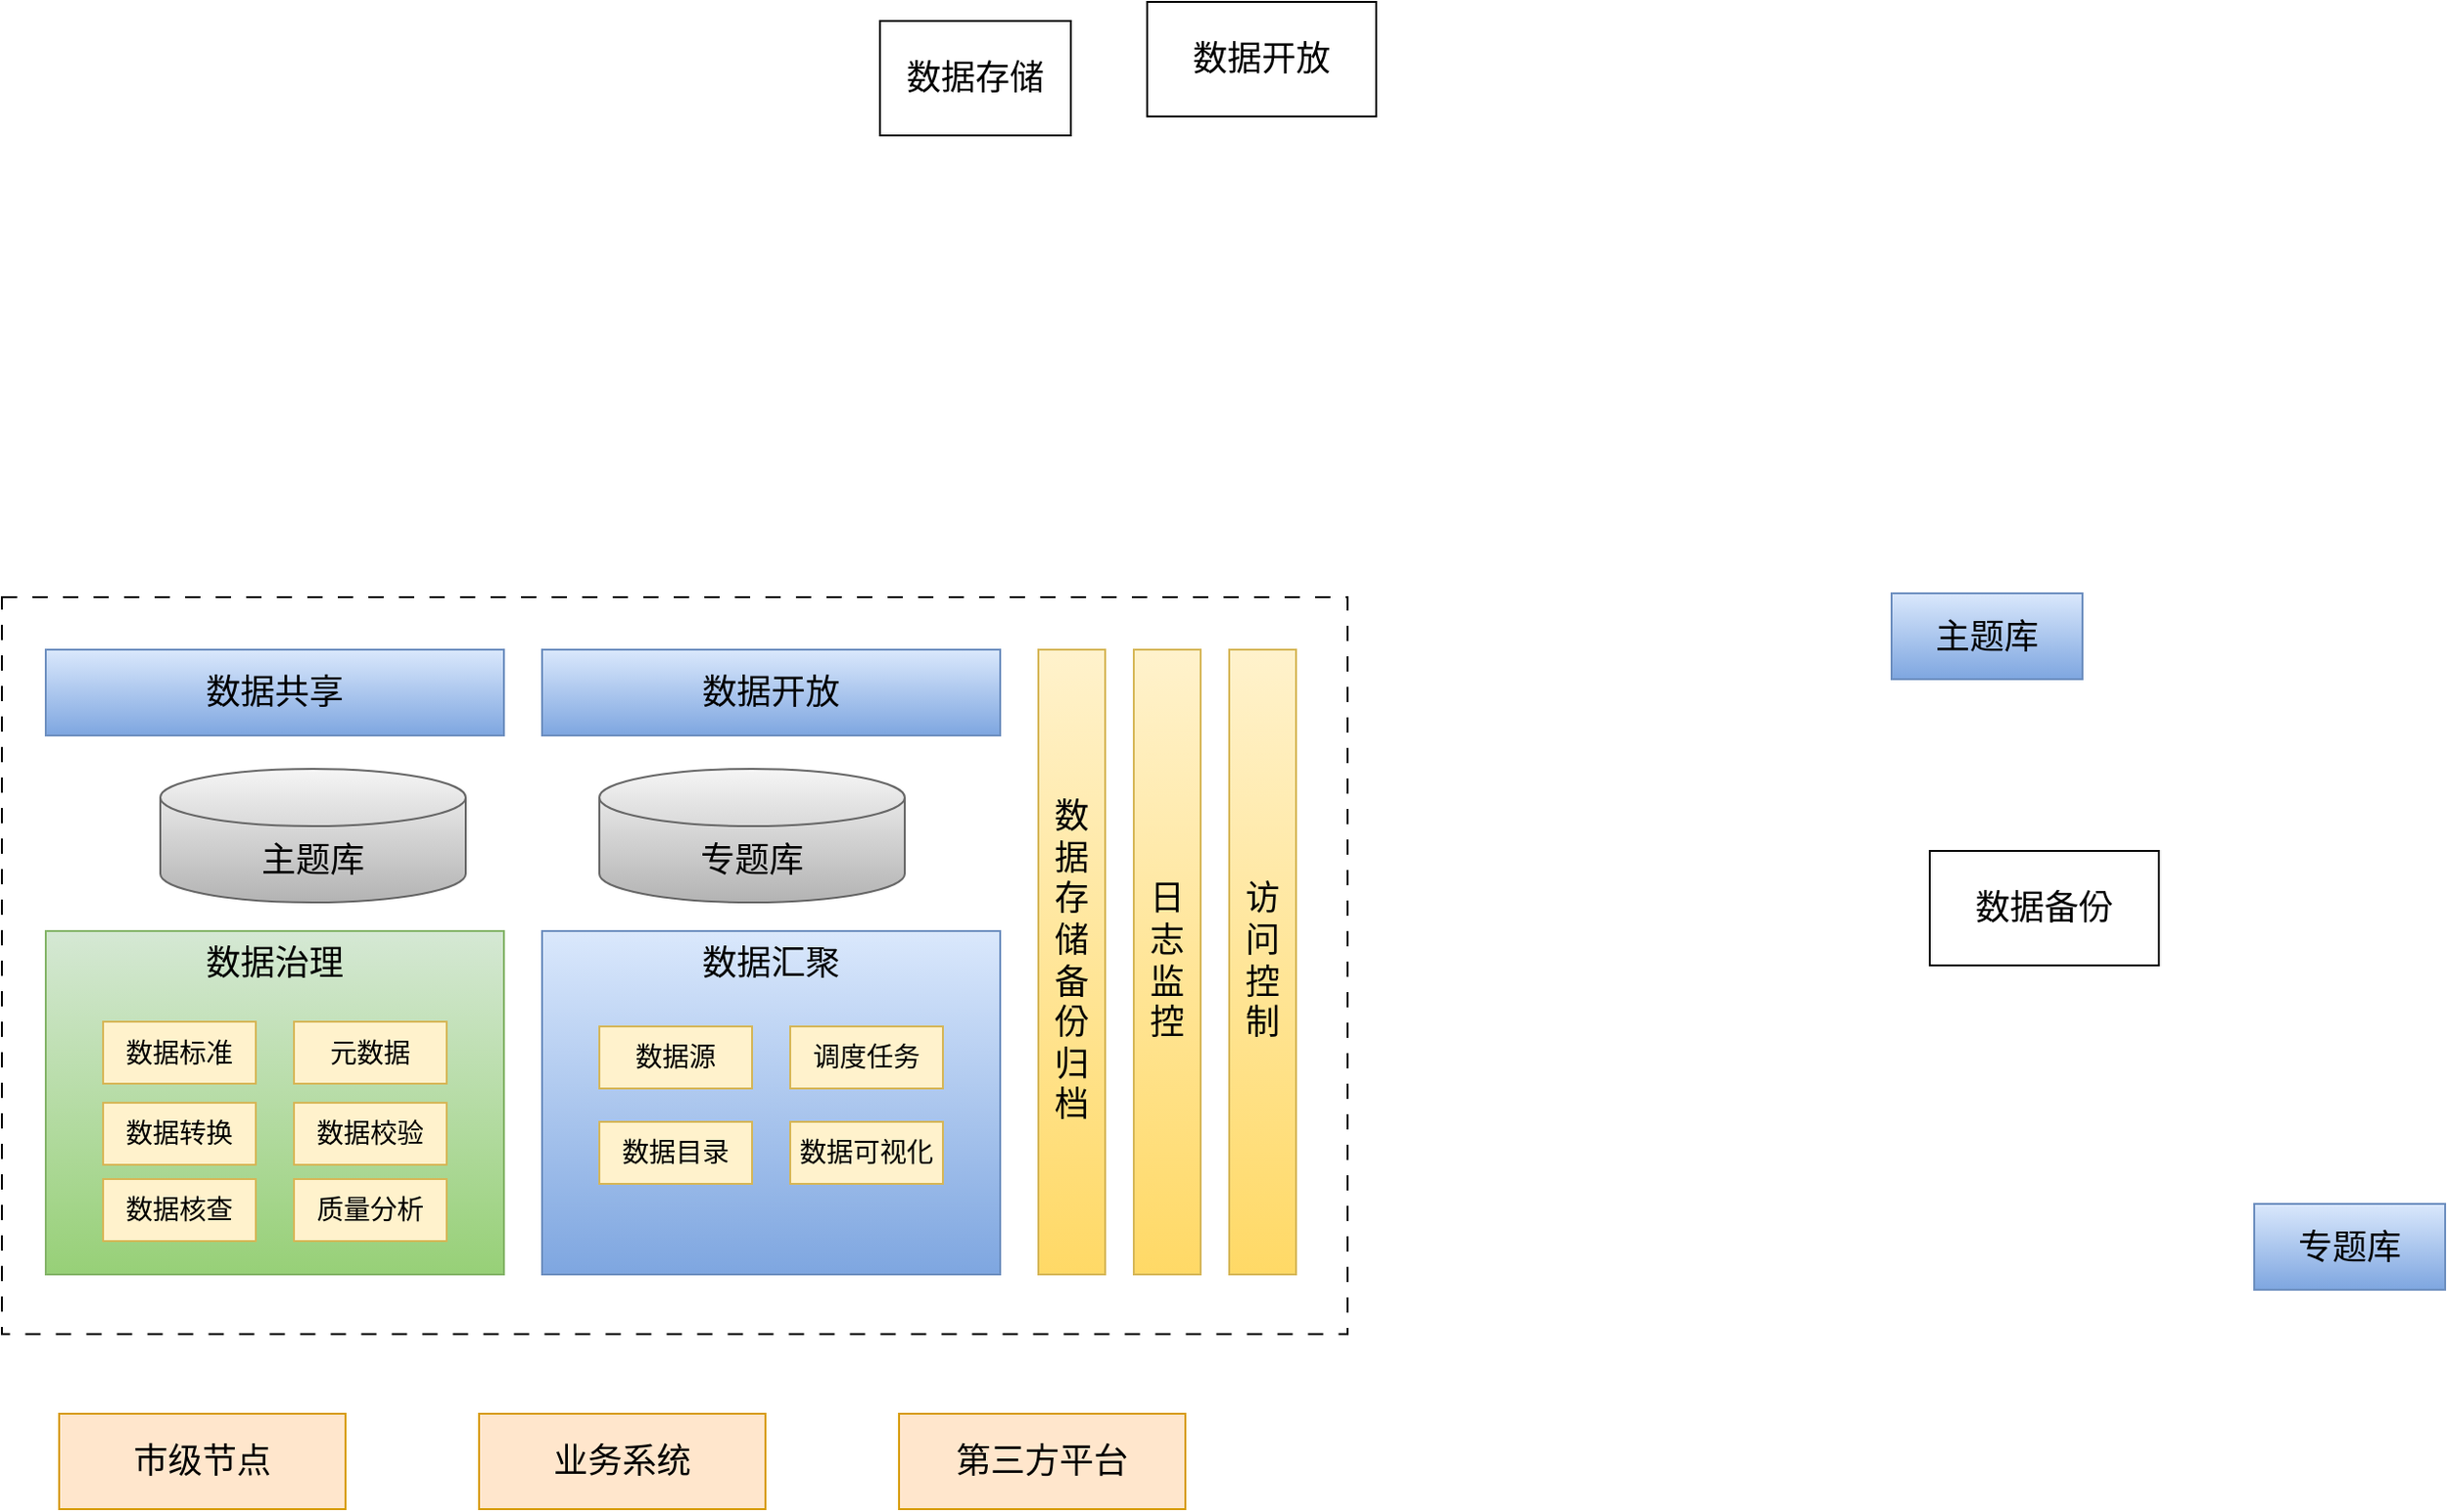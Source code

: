 <mxfile version="22.1.15" type="github">
  <diagram name="第 1 页" id="P0yK9BxI82mzCVYBc7bW">
    <mxGraphModel dx="2247" dy="758" grid="1" gridSize="10" guides="1" tooltips="1" connect="1" arrows="1" fold="1" page="1" pageScale="1" pageWidth="827" pageHeight="1169" math="0" shadow="0">
      <root>
        <mxCell id="0" />
        <mxCell id="1" parent="0" />
        <mxCell id="cJXVrUPONO5RYP6DDQ6k-2" value="数据开放" style="rounded=0;whiteSpace=wrap;html=1;fontSize=18;" vertex="1" parent="1">
          <mxGeometry x="320" y="140" width="120" height="60" as="geometry" />
        </mxCell>
        <mxCell id="cJXVrUPONO5RYP6DDQ6k-3" value="数据存储" style="rounded=0;whiteSpace=wrap;html=1;fontSize=18;" vertex="1" parent="1">
          <mxGeometry x="180" y="150" width="100" height="60" as="geometry" />
        </mxCell>
        <mxCell id="cJXVrUPONO5RYP6DDQ6k-4" value="市级节点" style="rounded=0;whiteSpace=wrap;html=1;fontSize=18;fillColor=#ffe6cc;strokeColor=#d79b00;" vertex="1" parent="1">
          <mxGeometry x="-250" y="880" width="150" height="50" as="geometry" />
        </mxCell>
        <mxCell id="cJXVrUPONO5RYP6DDQ6k-5" value="数据备份" style="rounded=0;whiteSpace=wrap;html=1;fontSize=18;" vertex="1" parent="1">
          <mxGeometry x="730" y="585" width="120" height="60" as="geometry" />
        </mxCell>
        <mxCell id="cJXVrUPONO5RYP6DDQ6k-8" value="主题库" style="rounded=0;whiteSpace=wrap;html=1;fillColor=#dae8fc;strokeColor=#6c8ebf;gradientColor=#7ea6e0;fontSize=18;" vertex="1" parent="1">
          <mxGeometry x="710" y="450" width="100" height="45" as="geometry" />
        </mxCell>
        <mxCell id="cJXVrUPONO5RYP6DDQ6k-12" value="专题库" style="rounded=0;whiteSpace=wrap;html=1;fillColor=#dae8fc;strokeColor=#6c8ebf;gradientColor=#7ea6e0;fontSize=18;" vertex="1" parent="1">
          <mxGeometry x="900" y="770" width="100" height="45" as="geometry" />
        </mxCell>
        <mxCell id="cJXVrUPONO5RYP6DDQ6k-40" value="" style="group" vertex="1" connectable="0" parent="1">
          <mxGeometry x="-280" y="452" width="705" height="386.25" as="geometry" />
        </mxCell>
        <mxCell id="cJXVrUPONO5RYP6DDQ6k-11" value="" style="rounded=0;whiteSpace=wrap;html=1;fontSize=18;dashed=1;dashPattern=8 8;" vertex="1" parent="cJXVrUPONO5RYP6DDQ6k-40">
          <mxGeometry width="705" height="386.25" as="geometry" />
        </mxCell>
        <mxCell id="cJXVrUPONO5RYP6DDQ6k-6" value="日志监控" style="rounded=0;whiteSpace=wrap;html=1;fillColor=#fff2cc;strokeColor=#d6b656;gradientColor=#ffd966;fontSize=18;textDirection=rtl;" vertex="1" parent="cJXVrUPONO5RYP6DDQ6k-40">
          <mxGeometry x="593" y="27.5" width="35" height="327.5" as="geometry" />
        </mxCell>
        <mxCell id="cJXVrUPONO5RYP6DDQ6k-9" value="数据共享" style="rounded=0;whiteSpace=wrap;html=1;fillColor=#dae8fc;strokeColor=#6c8ebf;gradientColor=#7ea6e0;fontSize=18;" vertex="1" parent="cJXVrUPONO5RYP6DDQ6k-40">
          <mxGeometry x="23" y="27.5" width="240" height="45" as="geometry" />
        </mxCell>
        <mxCell id="cJXVrUPONO5RYP6DDQ6k-13" value="数据开放" style="rounded=0;whiteSpace=wrap;html=1;fillColor=#dae8fc;strokeColor=#6c8ebf;gradientColor=#7ea6e0;fontSize=18;" vertex="1" parent="cJXVrUPONO5RYP6DDQ6k-40">
          <mxGeometry x="283" y="27.5" width="240" height="45" as="geometry" />
        </mxCell>
        <mxCell id="cJXVrUPONO5RYP6DDQ6k-14" value="访&lt;br&gt;问&lt;br&gt;控&lt;br&gt;制" style="rounded=0;whiteSpace=wrap;html=1;fillColor=#fff2cc;strokeColor=#d6b656;gradientColor=#ffd966;horizontal=1;fontSize=18;" vertex="1" parent="cJXVrUPONO5RYP6DDQ6k-40">
          <mxGeometry x="643" y="27.5" width="35" height="327.5" as="geometry" />
        </mxCell>
        <mxCell id="cJXVrUPONO5RYP6DDQ6k-15" value="数&lt;br&gt;据&lt;br&gt;存&lt;br&gt;储&lt;br&gt;备&lt;br&gt;份&lt;br&gt;归&lt;br&gt;档" style="rounded=0;whiteSpace=wrap;html=1;fillColor=#fff2cc;strokeColor=#d6b656;gradientColor=#ffd966;fontSize=18;" vertex="1" parent="cJXVrUPONO5RYP6DDQ6k-40">
          <mxGeometry x="543" y="27.5" width="35" height="327.5" as="geometry" />
        </mxCell>
        <mxCell id="cJXVrUPONO5RYP6DDQ6k-22" value="" style="group" vertex="1" connectable="0" parent="cJXVrUPONO5RYP6DDQ6k-40">
          <mxGeometry x="23" y="175" width="240" height="180" as="geometry" />
        </mxCell>
        <mxCell id="cJXVrUPONO5RYP6DDQ6k-7" value="数据治理" style="rounded=0;whiteSpace=wrap;html=1;fillColor=#d5e8d4;strokeColor=#82b366;gradientColor=#97d077;fontSize=18;verticalAlign=top;" vertex="1" parent="cJXVrUPONO5RYP6DDQ6k-22">
          <mxGeometry width="240" height="180" as="geometry" />
        </mxCell>
        <mxCell id="cJXVrUPONO5RYP6DDQ6k-16" value="数据标准" style="rounded=0;whiteSpace=wrap;html=1;fillColor=#fff2cc;strokeColor=#d6b656;fontSize=14;" vertex="1" parent="cJXVrUPONO5RYP6DDQ6k-22">
          <mxGeometry x="30" y="47.5" width="80" height="32.5" as="geometry" />
        </mxCell>
        <mxCell id="cJXVrUPONO5RYP6DDQ6k-17" value="元数据" style="rounded=0;whiteSpace=wrap;html=1;fillColor=#fff2cc;strokeColor=#d6b656;fontSize=14;" vertex="1" parent="cJXVrUPONO5RYP6DDQ6k-22">
          <mxGeometry x="130" y="47.5" width="80" height="32.5" as="geometry" />
        </mxCell>
        <mxCell id="cJXVrUPONO5RYP6DDQ6k-18" value="数据校验" style="rounded=0;whiteSpace=wrap;html=1;fillColor=#fff2cc;strokeColor=#d6b656;fontSize=14;" vertex="1" parent="cJXVrUPONO5RYP6DDQ6k-22">
          <mxGeometry x="130" y="90" width="80" height="32.5" as="geometry" />
        </mxCell>
        <mxCell id="cJXVrUPONO5RYP6DDQ6k-19" value="数据转换" style="rounded=0;whiteSpace=wrap;html=1;fillColor=#fff2cc;strokeColor=#d6b656;fontSize=14;" vertex="1" parent="cJXVrUPONO5RYP6DDQ6k-22">
          <mxGeometry x="30" y="90" width="80" height="32.5" as="geometry" />
        </mxCell>
        <mxCell id="cJXVrUPONO5RYP6DDQ6k-20" value="数据核查" style="rounded=0;whiteSpace=wrap;html=1;fillColor=#fff2cc;strokeColor=#d6b656;fontSize=14;" vertex="1" parent="cJXVrUPONO5RYP6DDQ6k-22">
          <mxGeometry x="30" y="130" width="80" height="32.5" as="geometry" />
        </mxCell>
        <mxCell id="cJXVrUPONO5RYP6DDQ6k-21" value="质量分析" style="rounded=0;whiteSpace=wrap;html=1;fillColor=#fff2cc;strokeColor=#d6b656;fontSize=14;" vertex="1" parent="cJXVrUPONO5RYP6DDQ6k-22">
          <mxGeometry x="130" y="130" width="80" height="32.5" as="geometry" />
        </mxCell>
        <mxCell id="cJXVrUPONO5RYP6DDQ6k-36" value="" style="group" vertex="1" connectable="0" parent="cJXVrUPONO5RYP6DDQ6k-40">
          <mxGeometry x="283" y="175" width="240" height="180" as="geometry" />
        </mxCell>
        <mxCell id="cJXVrUPONO5RYP6DDQ6k-1" value="数据汇聚" style="rounded=0;whiteSpace=wrap;html=1;fillColor=#dae8fc;strokeColor=#6c8ebf;gradientColor=#7ea6e0;fontSize=18;verticalAlign=top;" vertex="1" parent="cJXVrUPONO5RYP6DDQ6k-36">
          <mxGeometry width="240" height="180" as="geometry" />
        </mxCell>
        <mxCell id="cJXVrUPONO5RYP6DDQ6k-32" value="数据源" style="rounded=0;whiteSpace=wrap;html=1;fillColor=#fff2cc;strokeColor=#d6b656;fontSize=14;" vertex="1" parent="cJXVrUPONO5RYP6DDQ6k-36">
          <mxGeometry x="30" y="50" width="80" height="32.5" as="geometry" />
        </mxCell>
        <mxCell id="cJXVrUPONO5RYP6DDQ6k-33" value="调度任务" style="rounded=0;whiteSpace=wrap;html=1;fillColor=#fff2cc;strokeColor=#d6b656;fontSize=14;" vertex="1" parent="cJXVrUPONO5RYP6DDQ6k-36">
          <mxGeometry x="130" y="50" width="80" height="32.5" as="geometry" />
        </mxCell>
        <mxCell id="cJXVrUPONO5RYP6DDQ6k-34" value="数据目录" style="rounded=0;whiteSpace=wrap;html=1;fillColor=#fff2cc;strokeColor=#d6b656;fontSize=14;" vertex="1" parent="cJXVrUPONO5RYP6DDQ6k-36">
          <mxGeometry x="30" y="100" width="80" height="32.5" as="geometry" />
        </mxCell>
        <mxCell id="cJXVrUPONO5RYP6DDQ6k-35" value="数据可视化" style="rounded=0;whiteSpace=wrap;html=1;fillColor=#fff2cc;strokeColor=#d6b656;fontSize=14;" vertex="1" parent="cJXVrUPONO5RYP6DDQ6k-36">
          <mxGeometry x="130" y="100" width="80" height="32.5" as="geometry" />
        </mxCell>
        <mxCell id="cJXVrUPONO5RYP6DDQ6k-37" value="主题库" style="shape=cylinder3;whiteSpace=wrap;html=1;boundedLbl=1;backgroundOutline=1;size=15;fontSize=18;fillColor=#f5f5f5;gradientColor=#b3b3b3;strokeColor=#666666;" vertex="1" parent="cJXVrUPONO5RYP6DDQ6k-40">
          <mxGeometry x="83" y="90" width="160" height="70" as="geometry" />
        </mxCell>
        <mxCell id="cJXVrUPONO5RYP6DDQ6k-38" value="专题库" style="shape=cylinder3;whiteSpace=wrap;html=1;boundedLbl=1;backgroundOutline=1;size=15;fontSize=18;fillColor=#f5f5f5;gradientColor=#b3b3b3;strokeColor=#666666;" vertex="1" parent="cJXVrUPONO5RYP6DDQ6k-40">
          <mxGeometry x="313" y="90" width="160" height="70" as="geometry" />
        </mxCell>
        <mxCell id="cJXVrUPONO5RYP6DDQ6k-41" value="业务系统" style="rounded=0;whiteSpace=wrap;html=1;fontSize=18;fillColor=#ffe6cc;strokeColor=#d79b00;" vertex="1" parent="1">
          <mxGeometry x="-30" y="880" width="150" height="50" as="geometry" />
        </mxCell>
        <mxCell id="cJXVrUPONO5RYP6DDQ6k-42" value="第三方平台" style="rounded=0;whiteSpace=wrap;html=1;fontSize=18;fillColor=#ffe6cc;strokeColor=#d79b00;" vertex="1" parent="1">
          <mxGeometry x="190" y="880" width="150" height="50" as="geometry" />
        </mxCell>
      </root>
    </mxGraphModel>
  </diagram>
</mxfile>
